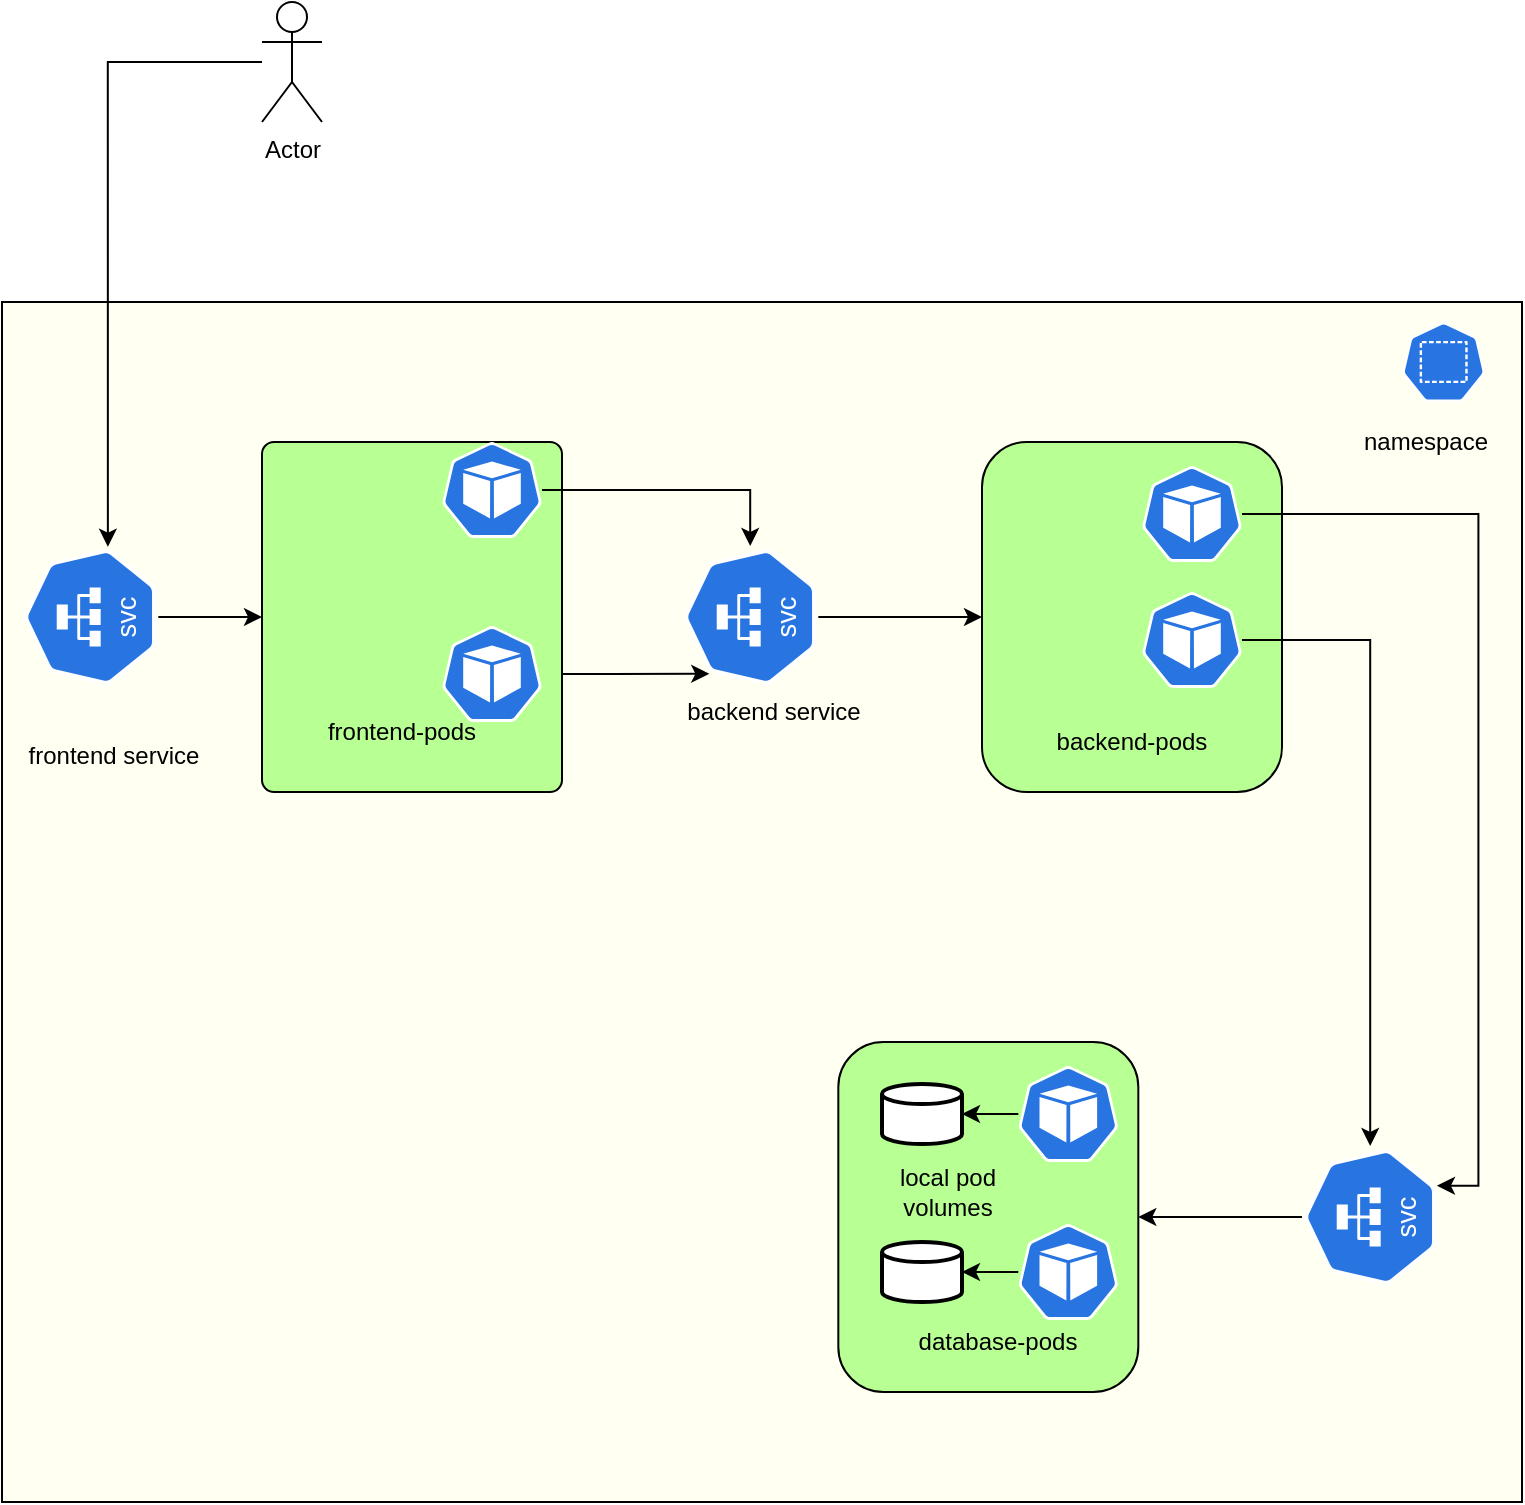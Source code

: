 <mxfile version="24.2.2" type="device">
  <diagram name="Page-1" id="iACx4pWXoDB--Jc6BWZ7">
    <mxGraphModel dx="1318" dy="613" grid="1" gridSize="10" guides="1" tooltips="1" connect="1" arrows="1" fold="1" page="1" pageScale="1" pageWidth="827" pageHeight="1169" math="0" shadow="0">
      <root>
        <mxCell id="0" />
        <mxCell id="1" parent="0" />
        <mxCell id="a1qMfyu9uKdFrjvdMRR3-3" value="" style="rounded=1;whiteSpace=wrap;html=1;arcSize=0;fillColor=#FFFFF2;" vertex="1" parent="1">
          <mxGeometry x="50" y="170" width="760" height="600" as="geometry" />
        </mxCell>
        <mxCell id="a1qMfyu9uKdFrjvdMRR3-2" value="" style="aspect=fixed;sketch=0;html=1;dashed=0;whitespace=wrap;fillColor=#2875E2;strokeColor=#ffffff;points=[[0.005,0.63,0],[0.1,0.2,0],[0.9,0.2,0],[0.5,0,0],[0.995,0.63,0],[0.72,0.99,0],[0.5,1,0],[0.28,0.99,0]];shape=mxgraph.kubernetes.icon2;prIcon=ns" vertex="1" parent="1">
          <mxGeometry x="750" y="180" width="41.67" height="40" as="geometry" />
        </mxCell>
        <mxCell id="a1qMfyu9uKdFrjvdMRR3-14" style="edgeStyle=orthogonalEdgeStyle;rounded=0;orthogonalLoop=1;jettySize=auto;html=1;" edge="1" parent="1" source="a1qMfyu9uKdFrjvdMRR3-13" target="a1qMfyu9uKdFrjvdMRR3-6">
          <mxGeometry relative="1" as="geometry" />
        </mxCell>
        <mxCell id="a1qMfyu9uKdFrjvdMRR3-13" value="" style="aspect=fixed;sketch=0;html=1;dashed=0;whitespace=wrap;fillColor=#2875E2;strokeColor=#ffffff;points=[[0.005,0.63,0],[0.1,0.2,0],[0.9,0.2,0],[0.5,0,0],[0.995,0.63,0],[0.72,0.99,0],[0.5,1,0],[0.28,0.99,0]];shape=mxgraph.kubernetes.icon2;kubernetesLabel=1;prIcon=svc;direction=north;" vertex="1" parent="1">
          <mxGeometry x="60" y="292" width="68.16" height="71" as="geometry" />
        </mxCell>
        <mxCell id="a1qMfyu9uKdFrjvdMRR3-16" style="edgeStyle=orthogonalEdgeStyle;rounded=0;orthogonalLoop=1;jettySize=auto;html=1;" edge="1" parent="1" source="a1qMfyu9uKdFrjvdMRR3-15" target="a1qMfyu9uKdFrjvdMRR3-9">
          <mxGeometry relative="1" as="geometry" />
        </mxCell>
        <mxCell id="a1qMfyu9uKdFrjvdMRR3-23" style="edgeStyle=orthogonalEdgeStyle;rounded=0;orthogonalLoop=1;jettySize=auto;html=1;entryX=0.1;entryY=0.2;entryDx=0;entryDy=0;entryPerimeter=0;" edge="1" parent="1" source="a1qMfyu9uKdFrjvdMRR3-5" target="a1qMfyu9uKdFrjvdMRR3-15">
          <mxGeometry relative="1" as="geometry" />
        </mxCell>
        <mxCell id="a1qMfyu9uKdFrjvdMRR3-26" value="frontend service" style="text;html=1;align=center;verticalAlign=middle;whiteSpace=wrap;rounded=0;" vertex="1" parent="1">
          <mxGeometry x="60" y="382" width="91.84" height="30" as="geometry" />
        </mxCell>
        <mxCell id="a1qMfyu9uKdFrjvdMRR3-33" style="edgeStyle=orthogonalEdgeStyle;rounded=0;orthogonalLoop=1;jettySize=auto;html=1;" edge="1" parent="1" source="a1qMfyu9uKdFrjvdMRR3-34" target="a1qMfyu9uKdFrjvdMRR3-29">
          <mxGeometry relative="1" as="geometry" />
        </mxCell>
        <mxCell id="a1qMfyu9uKdFrjvdMRR3-34" value="" style="aspect=fixed;sketch=0;html=1;dashed=0;whitespace=wrap;fillColor=#2875E2;strokeColor=#ffffff;points=[[0.005,0.63,0],[0.1,0.2,0],[0.9,0.2,0],[0.5,0,0],[0.995,0.63,0],[0.72,0.99,0],[0.5,1,0],[0.28,0.99,0]];shape=mxgraph.kubernetes.icon2;kubernetesLabel=1;prIcon=svc;direction=north;" vertex="1" parent="1">
          <mxGeometry x="700" y="592" width="68.16" height="71" as="geometry" />
        </mxCell>
        <mxCell id="a1qMfyu9uKdFrjvdMRR3-35" value="" style="group" vertex="1" connectable="0" parent="1">
          <mxGeometry x="540" y="225" width="150" height="175" as="geometry" />
        </mxCell>
        <mxCell id="a1qMfyu9uKdFrjvdMRR3-38" value="" style="group" vertex="1" connectable="0" parent="a1qMfyu9uKdFrjvdMRR3-35">
          <mxGeometry y="15" width="150" height="175" as="geometry" />
        </mxCell>
        <mxCell id="a1qMfyu9uKdFrjvdMRR3-9" value="" style="rounded=1;whiteSpace=wrap;html=1;fillColor=#B8FF94;" vertex="1" parent="a1qMfyu9uKdFrjvdMRR3-38">
          <mxGeometry width="150" height="175" as="geometry" />
        </mxCell>
        <mxCell id="a1qMfyu9uKdFrjvdMRR3-10" value="" style="aspect=fixed;sketch=0;html=1;dashed=0;whitespace=wrap;fillColor=#2875E2;strokeColor=#ffffff;points=[[0.005,0.63,0],[0.1,0.2,0],[0.9,0.2,0],[0.5,0,0],[0.995,0.63,0],[0.72,0.99,0],[0.5,1,0],[0.28,0.99,0]];shape=mxgraph.kubernetes.icon2;prIcon=pod" vertex="1" parent="a1qMfyu9uKdFrjvdMRR3-38">
          <mxGeometry x="80" y="12" width="50" height="48" as="geometry" />
        </mxCell>
        <mxCell id="a1qMfyu9uKdFrjvdMRR3-11" value="" style="aspect=fixed;sketch=0;html=1;dashed=0;whitespace=wrap;fillColor=#2875E2;strokeColor=#ffffff;points=[[0.005,0.63,0],[0.1,0.2,0],[0.9,0.2,0],[0.5,0,0],[0.995,0.63,0],[0.72,0.99,0],[0.5,1,0],[0.28,0.99,0]];shape=mxgraph.kubernetes.icon2;prIcon=pod" vertex="1" parent="a1qMfyu9uKdFrjvdMRR3-38">
          <mxGeometry x="80" y="75" width="50" height="48" as="geometry" />
        </mxCell>
        <mxCell id="a1qMfyu9uKdFrjvdMRR3-12" value="backend-pods" style="text;html=1;align=center;verticalAlign=middle;whiteSpace=wrap;rounded=0;" vertex="1" parent="a1qMfyu9uKdFrjvdMRR3-38">
          <mxGeometry x="25" y="135" width="100" height="30" as="geometry" />
        </mxCell>
        <mxCell id="a1qMfyu9uKdFrjvdMRR3-39" value="" style="group" vertex="1" connectable="0" parent="1">
          <mxGeometry x="470" y="530" width="150" height="185" as="geometry" />
        </mxCell>
        <mxCell id="a1qMfyu9uKdFrjvdMRR3-29" value="" style="rounded=1;whiteSpace=wrap;html=1;fillColor=#B8FF94;" vertex="1" parent="a1qMfyu9uKdFrjvdMRR3-39">
          <mxGeometry x="-1.84" y="10" width="150" height="175" as="geometry" />
        </mxCell>
        <mxCell id="a1qMfyu9uKdFrjvdMRR3-30" value="" style="aspect=fixed;sketch=0;html=1;dashed=0;whitespace=wrap;fillColor=#2875E2;strokeColor=#ffffff;points=[[0.005,0.63,0],[0.1,0.2,0],[0.9,0.2,0],[0.5,0,0],[0.995,0.63,0],[0.72,0.99,0],[0.5,1,0],[0.28,0.99,0]];shape=mxgraph.kubernetes.icon2;prIcon=pod" vertex="1" parent="a1qMfyu9uKdFrjvdMRR3-39">
          <mxGeometry x="88.16" y="22" width="50" height="48" as="geometry" />
        </mxCell>
        <mxCell id="a1qMfyu9uKdFrjvdMRR3-58" style="edgeStyle=orthogonalEdgeStyle;rounded=0;orthogonalLoop=1;jettySize=auto;html=1;" edge="1" parent="a1qMfyu9uKdFrjvdMRR3-39" source="a1qMfyu9uKdFrjvdMRR3-31" target="a1qMfyu9uKdFrjvdMRR3-57">
          <mxGeometry relative="1" as="geometry" />
        </mxCell>
        <mxCell id="a1qMfyu9uKdFrjvdMRR3-31" value="" style="aspect=fixed;sketch=0;html=1;dashed=0;whitespace=wrap;fillColor=#2875E2;strokeColor=#ffffff;points=[[0.005,0.63,0],[0.1,0.2,0],[0.9,0.2,0],[0.5,0,0],[0.995,0.63,0],[0.72,0.99,0],[0.5,1,0],[0.28,0.99,0]];shape=mxgraph.kubernetes.icon2;prIcon=pod" vertex="1" parent="a1qMfyu9uKdFrjvdMRR3-39">
          <mxGeometry x="88.16" y="101" width="50" height="48" as="geometry" />
        </mxCell>
        <mxCell id="a1qMfyu9uKdFrjvdMRR3-32" value="database-pods" style="text;html=1;align=center;verticalAlign=middle;whiteSpace=wrap;rounded=0;" vertex="1" parent="a1qMfyu9uKdFrjvdMRR3-39">
          <mxGeometry x="28.16" y="145" width="100" height="30" as="geometry" />
        </mxCell>
        <mxCell id="a1qMfyu9uKdFrjvdMRR3-55" value="" style="strokeWidth=2;html=1;shape=mxgraph.flowchart.database;whiteSpace=wrap;" vertex="1" parent="a1qMfyu9uKdFrjvdMRR3-39">
          <mxGeometry x="20.0" y="31" width="40" height="30" as="geometry" />
        </mxCell>
        <mxCell id="a1qMfyu9uKdFrjvdMRR3-56" style="edgeStyle=orthogonalEdgeStyle;rounded=0;orthogonalLoop=1;jettySize=auto;html=1;entryX=1;entryY=0.5;entryDx=0;entryDy=0;entryPerimeter=0;" edge="1" parent="a1qMfyu9uKdFrjvdMRR3-39" source="a1qMfyu9uKdFrjvdMRR3-30" target="a1qMfyu9uKdFrjvdMRR3-55">
          <mxGeometry relative="1" as="geometry" />
        </mxCell>
        <mxCell id="a1qMfyu9uKdFrjvdMRR3-57" value="" style="strokeWidth=2;html=1;shape=mxgraph.flowchart.database;whiteSpace=wrap;" vertex="1" parent="a1qMfyu9uKdFrjvdMRR3-39">
          <mxGeometry x="20.0" y="110" width="40" height="30" as="geometry" />
        </mxCell>
        <mxCell id="a1qMfyu9uKdFrjvdMRR3-60" value="local pod volumes" style="text;html=1;align=center;verticalAlign=middle;whiteSpace=wrap;rounded=0;" vertex="1" parent="a1qMfyu9uKdFrjvdMRR3-39">
          <mxGeometry x="8.16" y="70" width="90" height="30" as="geometry" />
        </mxCell>
        <mxCell id="a1qMfyu9uKdFrjvdMRR3-40" value="" style="group" vertex="1" connectable="0" parent="1">
          <mxGeometry x="180" y="237" width="150" height="175" as="geometry" />
        </mxCell>
        <mxCell id="a1qMfyu9uKdFrjvdMRR3-45" value="" style="group" vertex="1" connectable="0" parent="a1qMfyu9uKdFrjvdMRR3-40">
          <mxGeometry width="150" height="175" as="geometry" />
        </mxCell>
        <mxCell id="a1qMfyu9uKdFrjvdMRR3-46" value="" style="group" vertex="1" connectable="0" parent="a1qMfyu9uKdFrjvdMRR3-45">
          <mxGeometry y="3" width="150" height="175" as="geometry" />
        </mxCell>
        <mxCell id="a1qMfyu9uKdFrjvdMRR3-48" value="" style="group" vertex="1" connectable="0" parent="a1qMfyu9uKdFrjvdMRR3-46">
          <mxGeometry width="150" height="175" as="geometry" />
        </mxCell>
        <mxCell id="a1qMfyu9uKdFrjvdMRR3-6" value="" style="rounded=1;whiteSpace=wrap;html=1;fillColor=#B8FF94;arcSize=4;" vertex="1" parent="a1qMfyu9uKdFrjvdMRR3-48">
          <mxGeometry width="150" height="175" as="geometry" />
        </mxCell>
        <mxCell id="a1qMfyu9uKdFrjvdMRR3-5" value="" style="aspect=fixed;sketch=0;html=1;dashed=0;whitespace=wrap;fillColor=#2875E2;strokeColor=#ffffff;points=[[0.005,0.63,0],[0.1,0.2,0],[0.9,0.2,0],[0.5,0,0],[0.995,0.63,0],[0.72,0.99,0],[0.5,1,0],[0.28,0.99,0]];shape=mxgraph.kubernetes.icon2;prIcon=pod" vertex="1" parent="a1qMfyu9uKdFrjvdMRR3-48">
          <mxGeometry x="90" y="92" width="50" height="48" as="geometry" />
        </mxCell>
        <mxCell id="a1qMfyu9uKdFrjvdMRR3-7" value="" style="aspect=fixed;sketch=0;html=1;dashed=0;whitespace=wrap;fillColor=#2875E2;strokeColor=#ffffff;points=[[0.005,0.63,0],[0.1,0.2,0],[0.9,0.2,0],[0.5,0,0],[0.995,0.63,0],[0.72,0.99,0],[0.5,1,0],[0.28,0.99,0]];shape=mxgraph.kubernetes.icon2;prIcon=pod" vertex="1" parent="a1qMfyu9uKdFrjvdMRR3-48">
          <mxGeometry x="90" width="50" height="48" as="geometry" />
        </mxCell>
        <mxCell id="a1qMfyu9uKdFrjvdMRR3-8" value="frontend-pods" style="text;html=1;align=center;verticalAlign=middle;whiteSpace=wrap;rounded=0;" vertex="1" parent="a1qMfyu9uKdFrjvdMRR3-48">
          <mxGeometry x="20" y="130" width="100" height="30" as="geometry" />
        </mxCell>
        <mxCell id="a1qMfyu9uKdFrjvdMRR3-41" value="" style="edgeStyle=orthogonalEdgeStyle;rounded=0;orthogonalLoop=1;jettySize=auto;html=1;" edge="1" parent="1" source="a1qMfyu9uKdFrjvdMRR3-7" target="a1qMfyu9uKdFrjvdMRR3-15">
          <mxGeometry relative="1" as="geometry" />
        </mxCell>
        <mxCell id="a1qMfyu9uKdFrjvdMRR3-44" value="" style="group" vertex="1" connectable="0" parent="1">
          <mxGeometry x="731.67" y="180" width="60" height="75" as="geometry" />
        </mxCell>
        <mxCell id="a1qMfyu9uKdFrjvdMRR3-4" value="namespace" style="text;html=1;align=center;verticalAlign=middle;whiteSpace=wrap;rounded=0;" vertex="1" parent="a1qMfyu9uKdFrjvdMRR3-44">
          <mxGeometry y="45" width="60" height="30" as="geometry" />
        </mxCell>
        <mxCell id="a1qMfyu9uKdFrjvdMRR3-43" value="" style="aspect=fixed;sketch=0;html=1;dashed=0;whitespace=wrap;fillColor=#2875E2;strokeColor=#ffffff;points=[[0.005,0.63,0],[0.1,0.2,0],[0.9,0.2,0],[0.5,0,0],[0.995,0.63,0],[0.72,0.99,0],[0.5,1,0],[0.28,0.99,0]];shape=mxgraph.kubernetes.icon2;prIcon=ns" vertex="1" parent="a1qMfyu9uKdFrjvdMRR3-44">
          <mxGeometry x="18.33" width="41.67" height="40" as="geometry" />
        </mxCell>
        <mxCell id="a1qMfyu9uKdFrjvdMRR3-47" value="" style="group" vertex="1" connectable="0" parent="1">
          <mxGeometry x="390" y="292" width="91.84" height="98" as="geometry" />
        </mxCell>
        <mxCell id="a1qMfyu9uKdFrjvdMRR3-15" value="" style="aspect=fixed;sketch=0;html=1;dashed=0;whitespace=wrap;fillColor=#2875E2;strokeColor=#ffffff;points=[[0.005,0.63,0],[0.1,0.2,0],[0.9,0.2,0],[0.5,0,0],[0.995,0.63,0],[0.72,0.99,0],[0.5,1,0],[0.28,0.99,0]];shape=mxgraph.kubernetes.icon2;kubernetesLabel=1;prIcon=svc;direction=north;" vertex="1" parent="a1qMfyu9uKdFrjvdMRR3-47">
          <mxGeometry width="68.16" height="71" as="geometry" />
        </mxCell>
        <mxCell id="a1qMfyu9uKdFrjvdMRR3-25" value="backend service" style="text;html=1;align=center;verticalAlign=middle;whiteSpace=wrap;rounded=0;" vertex="1" parent="a1qMfyu9uKdFrjvdMRR3-47">
          <mxGeometry y="68" width="91.84" height="30" as="geometry" />
        </mxCell>
        <mxCell id="a1qMfyu9uKdFrjvdMRR3-50" style="edgeStyle=orthogonalEdgeStyle;rounded=0;orthogonalLoop=1;jettySize=auto;html=1;" edge="1" parent="1" source="a1qMfyu9uKdFrjvdMRR3-11" target="a1qMfyu9uKdFrjvdMRR3-34">
          <mxGeometry relative="1" as="geometry" />
        </mxCell>
        <mxCell id="a1qMfyu9uKdFrjvdMRR3-51" style="edgeStyle=orthogonalEdgeStyle;rounded=0;orthogonalLoop=1;jettySize=auto;html=1;entryX=0.72;entryY=0.99;entryDx=0;entryDy=0;entryPerimeter=0;" edge="1" parent="1" source="a1qMfyu9uKdFrjvdMRR3-10" target="a1qMfyu9uKdFrjvdMRR3-34">
          <mxGeometry relative="1" as="geometry" />
        </mxCell>
        <mxCell id="a1qMfyu9uKdFrjvdMRR3-63" value="Actor" style="shape=umlActor;verticalLabelPosition=bottom;verticalAlign=top;html=1;outlineConnect=0;" vertex="1" parent="1">
          <mxGeometry x="180" y="20" width="30" height="60" as="geometry" />
        </mxCell>
        <mxCell id="a1qMfyu9uKdFrjvdMRR3-64" style="edgeStyle=orthogonalEdgeStyle;rounded=0;orthogonalLoop=1;jettySize=auto;html=1;entryX=0.995;entryY=0.63;entryDx=0;entryDy=0;entryPerimeter=0;" edge="1" parent="1" source="a1qMfyu9uKdFrjvdMRR3-63" target="a1qMfyu9uKdFrjvdMRR3-13">
          <mxGeometry relative="1" as="geometry" />
        </mxCell>
      </root>
    </mxGraphModel>
  </diagram>
</mxfile>
